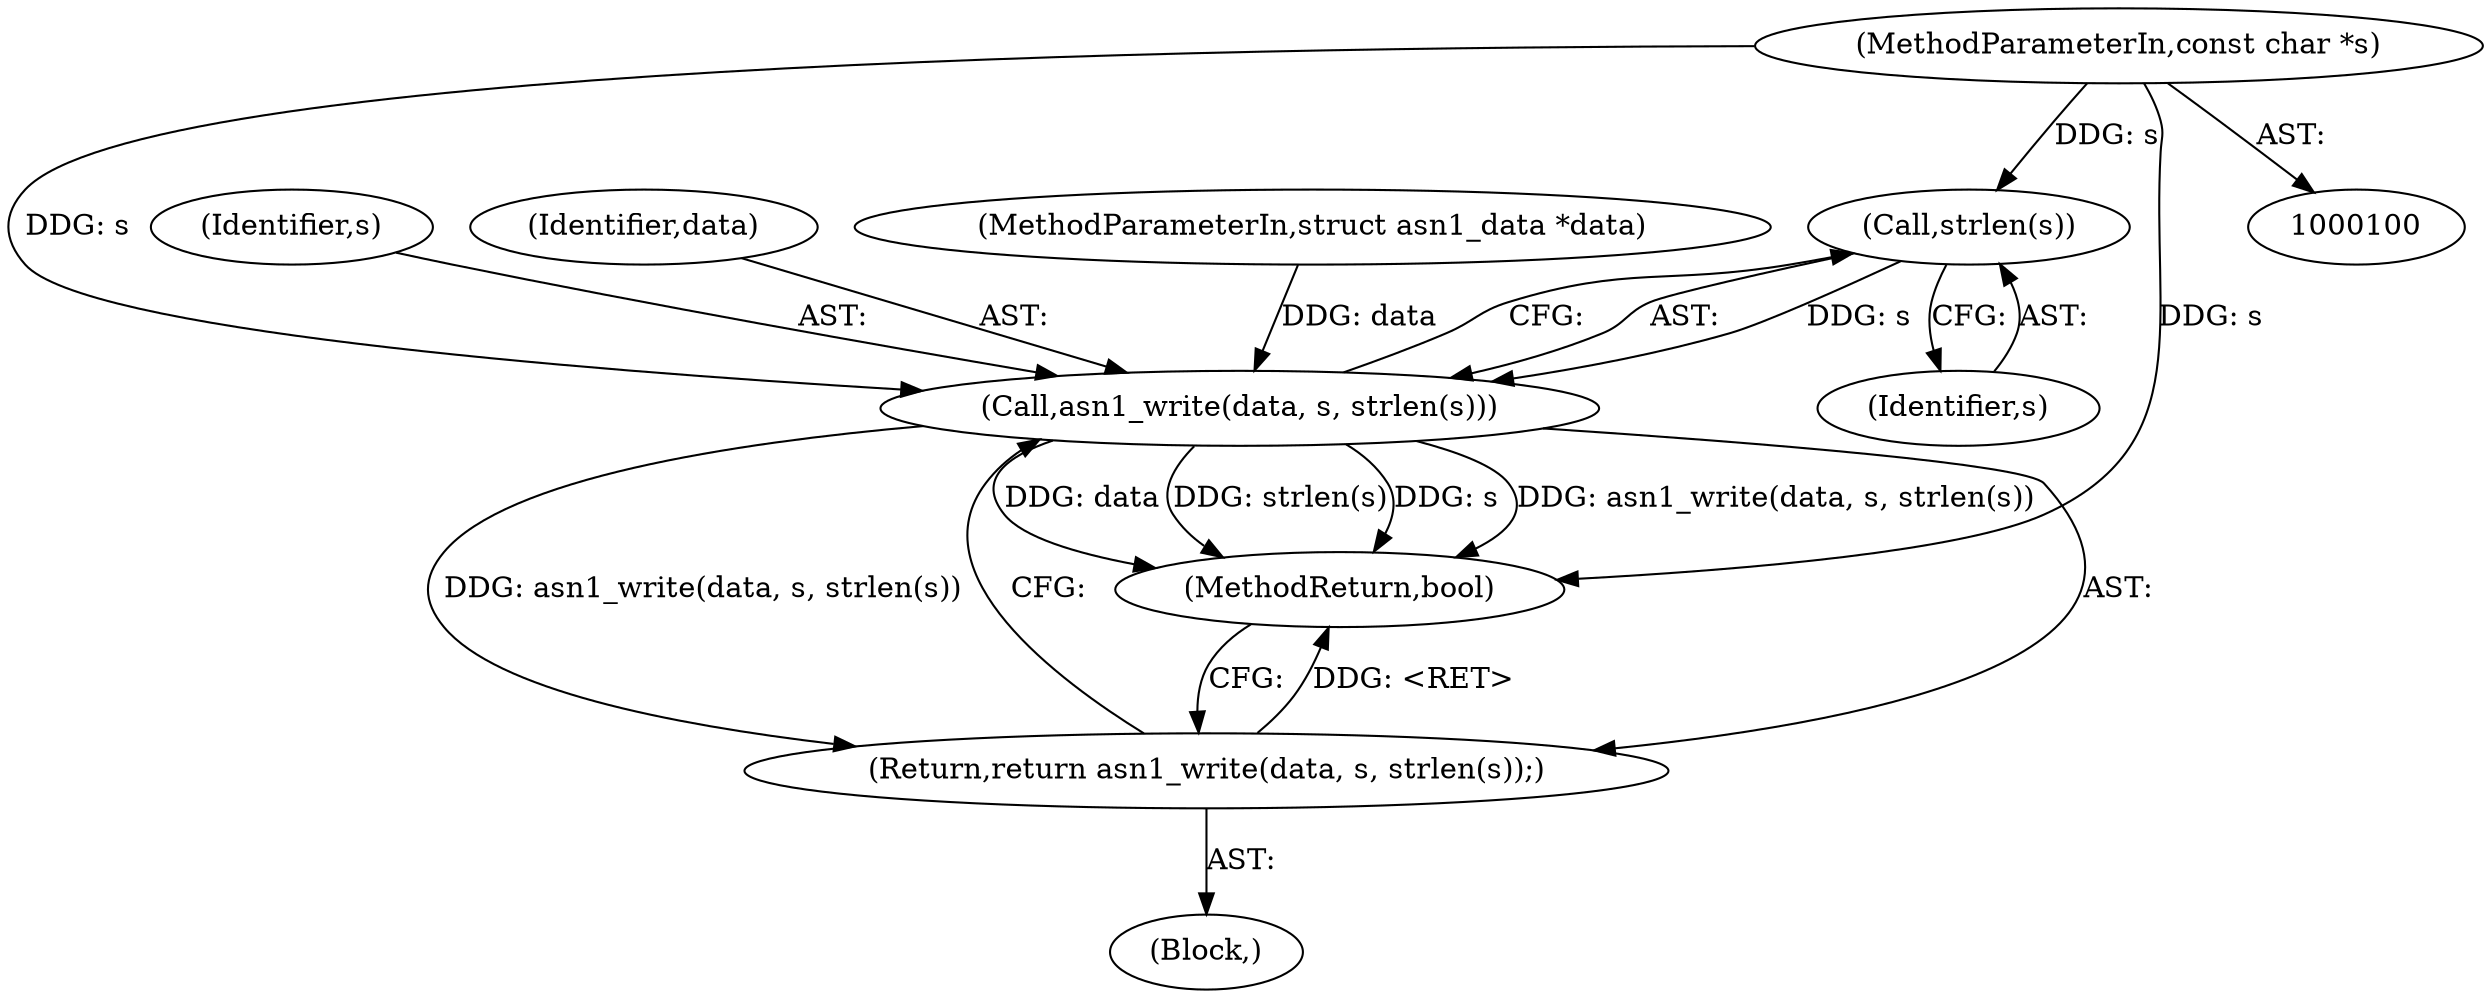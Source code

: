 digraph "0_samba_9d989c9dd7a5b92d0c5d65287935471b83b6e884_6@API" {
"1000108" [label="(Call,strlen(s))"];
"1000102" [label="(MethodParameterIn,const char *s)"];
"1000105" [label="(Call,asn1_write(data, s, strlen(s)))"];
"1000104" [label="(Return,return asn1_write(data, s, strlen(s));)"];
"1000102" [label="(MethodParameterIn,const char *s)"];
"1000109" [label="(Identifier,s)"];
"1000107" [label="(Identifier,s)"];
"1000103" [label="(Block,)"];
"1000106" [label="(Identifier,data)"];
"1000105" [label="(Call,asn1_write(data, s, strlen(s)))"];
"1000110" [label="(MethodReturn,bool)"];
"1000101" [label="(MethodParameterIn,struct asn1_data *data)"];
"1000104" [label="(Return,return asn1_write(data, s, strlen(s));)"];
"1000108" [label="(Call,strlen(s))"];
"1000108" -> "1000105"  [label="AST: "];
"1000108" -> "1000109"  [label="CFG: "];
"1000109" -> "1000108"  [label="AST: "];
"1000105" -> "1000108"  [label="CFG: "];
"1000108" -> "1000105"  [label="DDG: s"];
"1000102" -> "1000108"  [label="DDG: s"];
"1000102" -> "1000100"  [label="AST: "];
"1000102" -> "1000110"  [label="DDG: s"];
"1000102" -> "1000105"  [label="DDG: s"];
"1000105" -> "1000104"  [label="AST: "];
"1000106" -> "1000105"  [label="AST: "];
"1000107" -> "1000105"  [label="AST: "];
"1000104" -> "1000105"  [label="CFG: "];
"1000105" -> "1000110"  [label="DDG: strlen(s)"];
"1000105" -> "1000110"  [label="DDG: s"];
"1000105" -> "1000110"  [label="DDG: asn1_write(data, s, strlen(s))"];
"1000105" -> "1000110"  [label="DDG: data"];
"1000105" -> "1000104"  [label="DDG: asn1_write(data, s, strlen(s))"];
"1000101" -> "1000105"  [label="DDG: data"];
"1000104" -> "1000103"  [label="AST: "];
"1000110" -> "1000104"  [label="CFG: "];
"1000104" -> "1000110"  [label="DDG: <RET>"];
}
